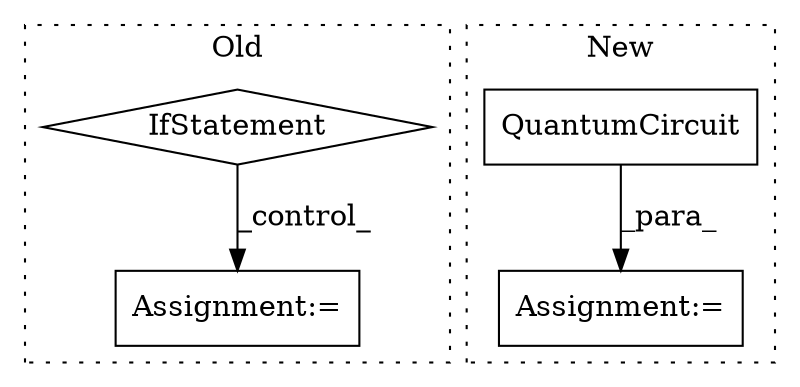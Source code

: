 digraph G {
subgraph cluster0 {
1 [label="IfStatement" a="25" s="5615,5635" l="4,2" shape="diamond"];
4 [label="Assignment:=" a="7" s="5654" l="1" shape="box"];
label = "Old";
style="dotted";
}
subgraph cluster1 {
2 [label="QuantumCircuit" a="32" s="5645" l="16" shape="box"];
3 [label="Assignment:=" a="7" s="5644" l="1" shape="box"];
label = "New";
style="dotted";
}
1 -> 4 [label="_control_"];
2 -> 3 [label="_para_"];
}